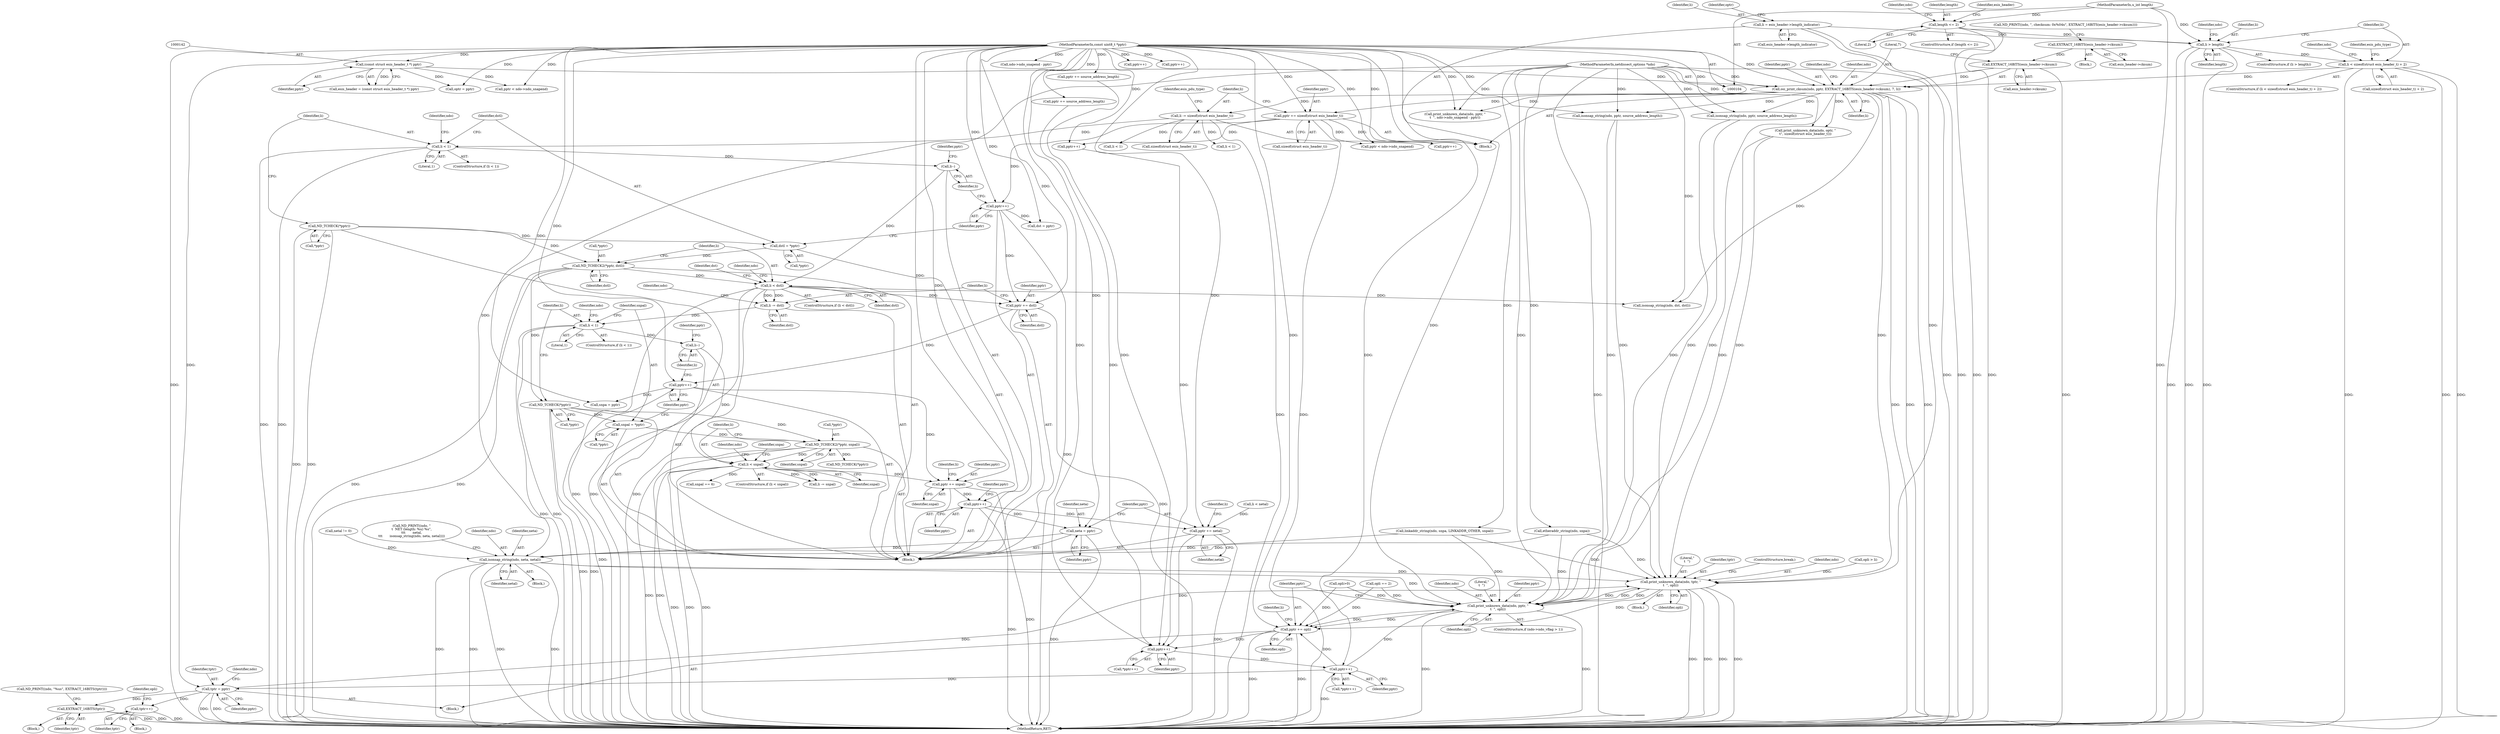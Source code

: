 digraph "0_tcpdump_c177cb3800a9a68d79b2812f0ffcb9479abd6eb8@pointer" {
"1000475" [label="(Call,pptr++)"];
"1000452" [label="(Call,pptr += snpal)"];
"1000440" [label="(Call,li < snpal)"];
"1000433" [label="(Call,li--)"];
"1000418" [label="(Call,li < 1)"];
"1000402" [label="(Call,li -= dstl)"];
"1000387" [label="(Call,li < dstl)"];
"1000380" [label="(Call,li--)"];
"1000365" [label="(Call,li < 1)"];
"1000346" [label="(Call,li -= sizeof(struct esis_header_t))"];
"1000310" [label="(Call,osi_print_cksum(ndo, pptr, EXTRACT_16BITS(esis_header->cksum), 7, li))"];
"1000105" [label="(MethodParameterIn,netdissect_options *ndo)"];
"1000106" [label="(MethodParameterIn,const uint8_t *pptr)"];
"1000141" [label="(Call,(const struct esis_header_t *) pptr)"];
"1000313" [label="(Call,EXTRACT_16BITS(esis_header->cksum))"];
"1000306" [label="(Call,EXTRACT_16BITS(esis_header->cksum))"];
"1000202" [label="(Call,li < sizeof(struct esis_header_t) + 2)"];
"1000188" [label="(Call,li > length)"];
"1000147" [label="(Call,li = esis_header->length_indicator)"];
"1000125" [label="(Call,length <= 2)"];
"1000107" [label="(MethodParameterIn,u_int length)"];
"1000382" [label="(Call,ND_TCHECK2(*pptr, dstl))"];
"1000361" [label="(Call,ND_TCHECK(*pptr))"];
"1000374" [label="(Call,dstl = *pptr)"];
"1000435" [label="(Call,ND_TCHECK2(*pptr, snpal))"];
"1000414" [label="(Call,ND_TCHECK(*pptr))"];
"1000427" [label="(Call,snpal = *pptr)"];
"1000431" [label="(Call,pptr++)"];
"1000399" [label="(Call,pptr += dstl)"];
"1000378" [label="(Call,pptr++)"];
"1000342" [label="(Call,pptr += sizeof(struct esis_header_t))"];
"1000491" [label="(Call,neta = pptr)"];
"1000538" [label="(Call,isonsap_string(ndo, neta, netal))"];
"1000843" [label="(Call,print_unknown_data(ndo, tptr, \"\n\t  \", opli))"];
"1000855" [label="(Call,print_unknown_data(ndo, pptr, \"\n\t  \", opli))"];
"1000860" [label="(Call,pptr += opli)"];
"1000735" [label="(Call,pptr++)"];
"1000740" [label="(Call,pptr++)"];
"1000760" [label="(Call,tptr = pptr)"];
"1000794" [label="(Call,EXTRACT_16BITS(tptr))"];
"1000832" [label="(Call,tptr++)"];
"1000494" [label="(Call,pptr += netal)"];
"1000449" [label="(Call,snpa = pptr)"];
"1000736" [label="(Identifier,pptr)"];
"1000143" [label="(Identifier,pptr)"];
"1000491" [label="(Call,neta = pptr)"];
"1000789" [label="(Call,ND_PRINT((ndo, \"%us\", EXTRACT_16BITS(tptr))))"];
"1000141" [label="(Call,(const struct esis_header_t *) pptr)"];
"1000441" [label="(Identifier,li)"];
"1000454" [label="(Identifier,snpal)"];
"1000765" [label="(Identifier,ndo)"];
"1000407" [label="(Identifier,ndo)"];
"1000362" [label="(Call,*pptr)"];
"1000419" [label="(Identifier,li)"];
"1000704" [label="(Call,ndo->ndo_snapend - pptr)"];
"1000194" [label="(Identifier,ndo)"];
"1000140" [label="(Identifier,esis_header)"];
"1000858" [label="(Literal,\"\n\t  \")"];
"1000190" [label="(Identifier,length)"];
"1000431" [label="(Call,pptr++)"];
"1000761" [label="(Identifier,tptr)"];
"1000374" [label="(Call,dstl = *pptr)"];
"1000458" [label="(Call,ND_TCHECK(*pptr))"];
"1000312" [label="(Identifier,pptr)"];
"1000427" [label="(Call,snpal = *pptr)"];
"1000849" [label="(ControlStructure,if (ndo->ndo_vflag > 1))"];
"1000795" [label="(Identifier,tptr)"];
"1000107" [label="(MethodParameterIn,u_int length)"];
"1000203" [label="(Identifier,li)"];
"1000382" [label="(Call,ND_TCHECK2(*pptr, dstl))"];
"1000414" [label="(Call,ND_TCHECK(*pptr))"];
"1000415" [label="(Call,*pptr)"];
"1000511" [label="(Call,etheraddr_string(ndo, snpa))"];
"1000347" [label="(Identifier,li)"];
"1000538" [label="(Call,isonsap_string(ndo, neta, netal))"];
"1000361" [label="(Call,ND_TCHECK(*pptr))"];
"1000376" [label="(Call,*pptr)"];
"1000714" [label="(Block,)"];
"1000453" [label="(Identifier,pptr)"];
"1000403" [label="(Identifier,li)"];
"1000531" [label="(Call,ND_PRINT((ndo, \"\n\t  NET (length: %u) %s\",\n\t\t\t       netal,\n\t\t\t       isonsap_string(ndo, neta, netal))))"];
"1000187" [label="(ControlStructure,if (li > length))"];
"1000336" [label="(Call,print_unknown_data(ndo, optr, \"\n\t\", sizeof(struct esis_header_t)))"];
"1000387" [label="(Call,li < dstl)"];
"1000127" [label="(Literal,2)"];
"1000495" [label="(Identifier,pptr)"];
"1000402" [label="(Call,li -= dstl)"];
"1000424" [label="(Identifier,ndo)"];
"1000351" [label="(Identifier,esis_pdu_type)"];
"1000343" [label="(Identifier,pptr)"];
"1000393" [label="(Identifier,ndo)"];
"1000861" [label="(Identifier,pptr)"];
"1000700" [label="(Call,print_unknown_data(ndo, pptr, \"\n\t  \", ndo->ndo_snapend - pptr))"];
"1000498" [label="(Identifier,li)"];
"1000482" [label="(Call,li < netal)"];
"1000418" [label="(Call,li < 1)"];
"1000622" [label="(Call,pptr += source_address_length)"];
"1000857" [label="(Identifier,pptr)"];
"1000410" [label="(Call,isonsap_string(ndo, dst, dstl))"];
"1000442" [label="(Identifier,snpal)"];
"1000695" [label="(Call,pptr < ndo->ndo_snapend)"];
"1000536" [label="(Block,)"];
"1000548" [label="(Call,li < 1)"];
"1000379" [label="(Identifier,pptr)"];
"1000740" [label="(Call,pptr++)"];
"1000364" [label="(ControlStructure,if (li < 1))"];
"1000522" [label="(Call,linkaddr_string(ndo, snpa, LINKADDR_OTHER, snpal))"];
"1000420" [label="(Literal,1)"];
"1000804" [label="(Call,opli>0)"];
"1000131" [label="(Identifier,ndo)"];
"1000494" [label="(Call,pptr += netal)"];
"1000845" [label="(Identifier,tptr)"];
"1000317" [label="(Literal,7)"];
"1000807" [label="(Block,)"];
"1000385" [label="(Identifier,dstl)"];
"1000304" [label="(Block,)"];
"1000399" [label="(Call,pptr += dstl)"];
"1000735" [label="(Call,pptr++)"];
"1000434" [label="(Identifier,li)"];
"1000862" [label="(Identifier,opli)"];
"1000539" [label="(Identifier,ndo)"];
"1000739" [label="(Call,*pptr++)"];
"1000832" [label="(Call,tptr++)"];
"1000126" [label="(Identifier,length)"];
"1000432" [label="(Identifier,pptr)"];
"1000446" [label="(Identifier,ndo)"];
"1000106" [label="(MethodParameterIn,const uint8_t *pptr)"];
"1000856" [label="(Identifier,ndo)"];
"1000501" [label="(Call,snpal == 6)"];
"1000452" [label="(Call,pptr += snpal)"];
"1000679" [label="(Call,pptr += source_address_length)"];
"1000381" [label="(Identifier,li)"];
"1000148" [label="(Identifier,li)"];
"1000314" [label="(Call,esis_header->cksum)"];
"1000227" [label="(Call,pptr++)"];
"1000386" [label="(ControlStructure,if (li < dstl))"];
"1000389" [label="(Identifier,dstl)"];
"1000847" [label="(Identifier,opli)"];
"1000365" [label="(Call,li < 1)"];
"1000475" [label="(Call,pptr++)"];
"1000540" [label="(Identifier,neta)"];
"1000404" [label="(Identifier,dstl)"];
"1000541" [label="(Identifier,netal)"];
"1000384" [label="(Identifier,pptr)"];
"1000307" [label="(Call,esis_header->cksum)"];
"1000762" [label="(Identifier,pptr)"];
"1000371" [label="(Identifier,ndo)"];
"1000848" [label="(ControlStructure,break;)"];
"1000833" [label="(Identifier,tptr)"];
"1000375" [label="(Identifier,dstl)"];
"1000479" [label="(Identifier,pptr)"];
"1000342" [label="(Call,pptr += sizeof(struct esis_header_t))"];
"1000231" [label="(Identifier,esis_pdu_type)"];
"1000401" [label="(Identifier,dstl)"];
"1000778" [label="(Block,)"];
"1000492" [label="(Identifier,neta)"];
"1000380" [label="(Call,li--)"];
"1000476" [label="(Identifier,pptr)"];
"1000346" [label="(Call,li -= sizeof(struct esis_header_t))"];
"1000378" [label="(Call,pptr++)"];
"1000204" [label="(Call,sizeof(struct esis_header_t) + 2)"];
"1000781" [label="(Call,opli == 2)"];
"1000313" [label="(Call,EXTRACT_16BITS(esis_header->cksum))"];
"1000436" [label="(Call,*pptr)"];
"1000433" [label="(Call,li--)"];
"1000125" [label="(Call,length <= 2)"];
"1000438" [label="(Identifier,snpal)"];
"1000344" [label="(Call,sizeof(struct esis_header_t))"];
"1000189" [label="(Identifier,li)"];
"1000147" [label="(Call,li = esis_header->length_indicator)"];
"1000301" [label="(Call,ND_PRINT((ndo, \", checksum: 0x%04x\", EXTRACT_16BITS(esis_header->cksum))))"];
"1000400" [label="(Identifier,pptr)"];
"1000844" [label="(Identifier,ndo)"];
"1000456" [label="(Identifier,li)"];
"1000792" [label="(Block,)"];
"1000202" [label="(Call,li < sizeof(struct esis_header_t) + 2)"];
"1000201" [label="(ControlStructure,if (li < sizeof(struct esis_header_t) + 2))"];
"1000211" [label="(Identifier,ndo)"];
"1000383" [label="(Call,*pptr)"];
"1000528" [label="(Call,netal != 0)"];
"1000712" [label="(Identifier,li)"];
"1000321" [label="(Identifier,ndo)"];
"1000741" [label="(Identifier,pptr)"];
"1000618" [label="(Call,isonsap_string(ndo, pptr, source_address_length))"];
"1000835" [label="(Identifier,opli)"];
"1000450" [label="(Identifier,snpa)"];
"1000105" [label="(MethodParameterIn,netdissect_options *ndo)"];
"1000437" [label="(Identifier,pptr)"];
"1000318" [label="(Identifier,li)"];
"1000794" [label="(Call,EXTRACT_16BITS(tptr))"];
"1000493" [label="(Identifier,pptr)"];
"1000367" [label="(Literal,1)"];
"1000216" [label="(Call,pptr < ndo->ndo_snapend)"];
"1000139" [label="(Call,esis_header = (const struct esis_header_t *) pptr)"];
"1000153" [label="(Identifier,optr)"];
"1000637" [label="(Call,li < 1)"];
"1000675" [label="(Call,isonsap_string(ndo, pptr, source_address_length))"];
"1000746" [label="(Call,opli > li)"];
"1000859" [label="(Identifier,opli)"];
"1000428" [label="(Identifier,snpal)"];
"1000440" [label="(Call,li < snpal)"];
"1000417" [label="(ControlStructure,if (li < 1))"];
"1000843" [label="(Call,print_unknown_data(ndo, tptr, \"\n\t  \", opli))"];
"1000311" [label="(Identifier,ndo)"];
"1000310" [label="(Call,osi_print_cksum(ndo, pptr, EXTRACT_16BITS(esis_header->cksum), 7, li))"];
"1000397" [label="(Identifier,dst)"];
"1000561" [label="(Call,pptr++)"];
"1000435" [label="(Call,ND_TCHECK2(*pptr, snpal))"];
"1000152" [label="(Call,optr = pptr)"];
"1000455" [label="(Call,li -= snpal)"];
"1000593" [label="(Call,pptr++)"];
"1000388" [label="(Identifier,li)"];
"1000760" [label="(Call,tptr = pptr)"];
"1000396" [label="(Call,dst = pptr)"];
"1000429" [label="(Call,*pptr)"];
"1000846" [label="(Literal,\"\n\t  \")"];
"1000734" [label="(Call,*pptr++)"];
"1000108" [label="(Block,)"];
"1000149" [label="(Call,esis_header->length_indicator)"];
"1000860" [label="(Call,pptr += opli)"];
"1000348" [label="(Call,sizeof(struct esis_header_t))"];
"1000124" [label="(ControlStructure,if (length <= 2))"];
"1000650" [label="(Call,pptr++)"];
"1000306" [label="(Call,EXTRACT_16BITS(esis_header->cksum))"];
"1000865" [label="(MethodReturn,RET)"];
"1000188" [label="(Call,li > length)"];
"1000855" [label="(Call,print_unknown_data(ndo, pptr, \"\n\t  \", opli))"];
"1000354" [label="(Block,)"];
"1000439" [label="(ControlStructure,if (li < snpal))"];
"1000496" [label="(Identifier,netal)"];
"1000366" [label="(Identifier,li)"];
"1000475" -> "1000354"  [label="AST: "];
"1000475" -> "1000476"  [label="CFG: "];
"1000476" -> "1000475"  [label="AST: "];
"1000479" -> "1000475"  [label="CFG: "];
"1000475" -> "1000865"  [label="DDG: "];
"1000452" -> "1000475"  [label="DDG: "];
"1000106" -> "1000475"  [label="DDG: "];
"1000475" -> "1000491"  [label="DDG: "];
"1000475" -> "1000494"  [label="DDG: "];
"1000452" -> "1000354"  [label="AST: "];
"1000452" -> "1000454"  [label="CFG: "];
"1000453" -> "1000452"  [label="AST: "];
"1000454" -> "1000452"  [label="AST: "];
"1000456" -> "1000452"  [label="CFG: "];
"1000452" -> "1000865"  [label="DDG: "];
"1000440" -> "1000452"  [label="DDG: "];
"1000106" -> "1000452"  [label="DDG: "];
"1000431" -> "1000452"  [label="DDG: "];
"1000440" -> "1000439"  [label="AST: "];
"1000440" -> "1000442"  [label="CFG: "];
"1000441" -> "1000440"  [label="AST: "];
"1000442" -> "1000440"  [label="AST: "];
"1000446" -> "1000440"  [label="CFG: "];
"1000450" -> "1000440"  [label="CFG: "];
"1000440" -> "1000865"  [label="DDG: "];
"1000440" -> "1000865"  [label="DDG: "];
"1000440" -> "1000865"  [label="DDG: "];
"1000433" -> "1000440"  [label="DDG: "];
"1000435" -> "1000440"  [label="DDG: "];
"1000440" -> "1000455"  [label="DDG: "];
"1000440" -> "1000455"  [label="DDG: "];
"1000440" -> "1000501"  [label="DDG: "];
"1000433" -> "1000354"  [label="AST: "];
"1000433" -> "1000434"  [label="CFG: "];
"1000434" -> "1000433"  [label="AST: "];
"1000437" -> "1000433"  [label="CFG: "];
"1000418" -> "1000433"  [label="DDG: "];
"1000418" -> "1000417"  [label="AST: "];
"1000418" -> "1000420"  [label="CFG: "];
"1000419" -> "1000418"  [label="AST: "];
"1000420" -> "1000418"  [label="AST: "];
"1000424" -> "1000418"  [label="CFG: "];
"1000428" -> "1000418"  [label="CFG: "];
"1000418" -> "1000865"  [label="DDG: "];
"1000418" -> "1000865"  [label="DDG: "];
"1000402" -> "1000418"  [label="DDG: "];
"1000402" -> "1000354"  [label="AST: "];
"1000402" -> "1000404"  [label="CFG: "];
"1000403" -> "1000402"  [label="AST: "];
"1000404" -> "1000402"  [label="AST: "];
"1000407" -> "1000402"  [label="CFG: "];
"1000387" -> "1000402"  [label="DDG: "];
"1000387" -> "1000402"  [label="DDG: "];
"1000387" -> "1000386"  [label="AST: "];
"1000387" -> "1000389"  [label="CFG: "];
"1000388" -> "1000387"  [label="AST: "];
"1000389" -> "1000387"  [label="AST: "];
"1000393" -> "1000387"  [label="CFG: "];
"1000397" -> "1000387"  [label="CFG: "];
"1000387" -> "1000865"  [label="DDG: "];
"1000387" -> "1000865"  [label="DDG: "];
"1000387" -> "1000865"  [label="DDG: "];
"1000380" -> "1000387"  [label="DDG: "];
"1000382" -> "1000387"  [label="DDG: "];
"1000387" -> "1000399"  [label="DDG: "];
"1000387" -> "1000410"  [label="DDG: "];
"1000380" -> "1000354"  [label="AST: "];
"1000380" -> "1000381"  [label="CFG: "];
"1000381" -> "1000380"  [label="AST: "];
"1000384" -> "1000380"  [label="CFG: "];
"1000365" -> "1000380"  [label="DDG: "];
"1000365" -> "1000364"  [label="AST: "];
"1000365" -> "1000367"  [label="CFG: "];
"1000366" -> "1000365"  [label="AST: "];
"1000367" -> "1000365"  [label="AST: "];
"1000371" -> "1000365"  [label="CFG: "];
"1000375" -> "1000365"  [label="CFG: "];
"1000365" -> "1000865"  [label="DDG: "];
"1000365" -> "1000865"  [label="DDG: "];
"1000346" -> "1000365"  [label="DDG: "];
"1000346" -> "1000108"  [label="AST: "];
"1000346" -> "1000348"  [label="CFG: "];
"1000347" -> "1000346"  [label="AST: "];
"1000348" -> "1000346"  [label="AST: "];
"1000351" -> "1000346"  [label="CFG: "];
"1000346" -> "1000865"  [label="DDG: "];
"1000310" -> "1000346"  [label="DDG: "];
"1000346" -> "1000548"  [label="DDG: "];
"1000346" -> "1000637"  [label="DDG: "];
"1000310" -> "1000108"  [label="AST: "];
"1000310" -> "1000318"  [label="CFG: "];
"1000311" -> "1000310"  [label="AST: "];
"1000312" -> "1000310"  [label="AST: "];
"1000313" -> "1000310"  [label="AST: "];
"1000317" -> "1000310"  [label="AST: "];
"1000318" -> "1000310"  [label="AST: "];
"1000321" -> "1000310"  [label="CFG: "];
"1000310" -> "1000865"  [label="DDG: "];
"1000310" -> "1000865"  [label="DDG: "];
"1000310" -> "1000865"  [label="DDG: "];
"1000105" -> "1000310"  [label="DDG: "];
"1000106" -> "1000310"  [label="DDG: "];
"1000141" -> "1000310"  [label="DDG: "];
"1000313" -> "1000310"  [label="DDG: "];
"1000202" -> "1000310"  [label="DDG: "];
"1000310" -> "1000336"  [label="DDG: "];
"1000310" -> "1000342"  [label="DDG: "];
"1000310" -> "1000410"  [label="DDG: "];
"1000310" -> "1000618"  [label="DDG: "];
"1000310" -> "1000675"  [label="DDG: "];
"1000310" -> "1000700"  [label="DDG: "];
"1000310" -> "1000843"  [label="DDG: "];
"1000310" -> "1000855"  [label="DDG: "];
"1000105" -> "1000104"  [label="AST: "];
"1000105" -> "1000865"  [label="DDG: "];
"1000105" -> "1000336"  [label="DDG: "];
"1000105" -> "1000410"  [label="DDG: "];
"1000105" -> "1000511"  [label="DDG: "];
"1000105" -> "1000522"  [label="DDG: "];
"1000105" -> "1000538"  [label="DDG: "];
"1000105" -> "1000618"  [label="DDG: "];
"1000105" -> "1000675"  [label="DDG: "];
"1000105" -> "1000700"  [label="DDG: "];
"1000105" -> "1000843"  [label="DDG: "];
"1000105" -> "1000855"  [label="DDG: "];
"1000106" -> "1000104"  [label="AST: "];
"1000106" -> "1000865"  [label="DDG: "];
"1000106" -> "1000141"  [label="DDG: "];
"1000106" -> "1000152"  [label="DDG: "];
"1000106" -> "1000216"  [label="DDG: "];
"1000106" -> "1000227"  [label="DDG: "];
"1000106" -> "1000342"  [label="DDG: "];
"1000106" -> "1000378"  [label="DDG: "];
"1000106" -> "1000396"  [label="DDG: "];
"1000106" -> "1000399"  [label="DDG: "];
"1000106" -> "1000431"  [label="DDG: "];
"1000106" -> "1000449"  [label="DDG: "];
"1000106" -> "1000491"  [label="DDG: "];
"1000106" -> "1000494"  [label="DDG: "];
"1000106" -> "1000561"  [label="DDG: "];
"1000106" -> "1000593"  [label="DDG: "];
"1000106" -> "1000618"  [label="DDG: "];
"1000106" -> "1000622"  [label="DDG: "];
"1000106" -> "1000650"  [label="DDG: "];
"1000106" -> "1000675"  [label="DDG: "];
"1000106" -> "1000679"  [label="DDG: "];
"1000106" -> "1000695"  [label="DDG: "];
"1000106" -> "1000700"  [label="DDG: "];
"1000106" -> "1000704"  [label="DDG: "];
"1000106" -> "1000735"  [label="DDG: "];
"1000106" -> "1000740"  [label="DDG: "];
"1000106" -> "1000760"  [label="DDG: "];
"1000106" -> "1000855"  [label="DDG: "];
"1000106" -> "1000860"  [label="DDG: "];
"1000141" -> "1000139"  [label="AST: "];
"1000141" -> "1000143"  [label="CFG: "];
"1000142" -> "1000141"  [label="AST: "];
"1000143" -> "1000141"  [label="AST: "];
"1000139" -> "1000141"  [label="CFG: "];
"1000141" -> "1000139"  [label="DDG: "];
"1000141" -> "1000152"  [label="DDG: "];
"1000141" -> "1000216"  [label="DDG: "];
"1000313" -> "1000314"  [label="CFG: "];
"1000314" -> "1000313"  [label="AST: "];
"1000317" -> "1000313"  [label="CFG: "];
"1000313" -> "1000865"  [label="DDG: "];
"1000306" -> "1000313"  [label="DDG: "];
"1000306" -> "1000304"  [label="AST: "];
"1000306" -> "1000307"  [label="CFG: "];
"1000307" -> "1000306"  [label="AST: "];
"1000301" -> "1000306"  [label="CFG: "];
"1000202" -> "1000201"  [label="AST: "];
"1000202" -> "1000204"  [label="CFG: "];
"1000203" -> "1000202"  [label="AST: "];
"1000204" -> "1000202"  [label="AST: "];
"1000211" -> "1000202"  [label="CFG: "];
"1000231" -> "1000202"  [label="CFG: "];
"1000202" -> "1000865"  [label="DDG: "];
"1000202" -> "1000865"  [label="DDG: "];
"1000202" -> "1000865"  [label="DDG: "];
"1000188" -> "1000202"  [label="DDG: "];
"1000188" -> "1000187"  [label="AST: "];
"1000188" -> "1000190"  [label="CFG: "];
"1000189" -> "1000188"  [label="AST: "];
"1000190" -> "1000188"  [label="AST: "];
"1000194" -> "1000188"  [label="CFG: "];
"1000203" -> "1000188"  [label="CFG: "];
"1000188" -> "1000865"  [label="DDG: "];
"1000188" -> "1000865"  [label="DDG: "];
"1000188" -> "1000865"  [label="DDG: "];
"1000147" -> "1000188"  [label="DDG: "];
"1000125" -> "1000188"  [label="DDG: "];
"1000107" -> "1000188"  [label="DDG: "];
"1000147" -> "1000108"  [label="AST: "];
"1000147" -> "1000149"  [label="CFG: "];
"1000148" -> "1000147"  [label="AST: "];
"1000149" -> "1000147"  [label="AST: "];
"1000153" -> "1000147"  [label="CFG: "];
"1000147" -> "1000865"  [label="DDG: "];
"1000147" -> "1000865"  [label="DDG: "];
"1000125" -> "1000124"  [label="AST: "];
"1000125" -> "1000127"  [label="CFG: "];
"1000126" -> "1000125"  [label="AST: "];
"1000127" -> "1000125"  [label="AST: "];
"1000131" -> "1000125"  [label="CFG: "];
"1000140" -> "1000125"  [label="CFG: "];
"1000125" -> "1000865"  [label="DDG: "];
"1000125" -> "1000865"  [label="DDG: "];
"1000107" -> "1000125"  [label="DDG: "];
"1000107" -> "1000104"  [label="AST: "];
"1000107" -> "1000865"  [label="DDG: "];
"1000382" -> "1000354"  [label="AST: "];
"1000382" -> "1000385"  [label="CFG: "];
"1000383" -> "1000382"  [label="AST: "];
"1000385" -> "1000382"  [label="AST: "];
"1000388" -> "1000382"  [label="CFG: "];
"1000382" -> "1000865"  [label="DDG: "];
"1000382" -> "1000865"  [label="DDG: "];
"1000361" -> "1000382"  [label="DDG: "];
"1000374" -> "1000382"  [label="DDG: "];
"1000382" -> "1000414"  [label="DDG: "];
"1000361" -> "1000354"  [label="AST: "];
"1000361" -> "1000362"  [label="CFG: "];
"1000362" -> "1000361"  [label="AST: "];
"1000366" -> "1000361"  [label="CFG: "];
"1000361" -> "1000865"  [label="DDG: "];
"1000361" -> "1000865"  [label="DDG: "];
"1000361" -> "1000374"  [label="DDG: "];
"1000374" -> "1000354"  [label="AST: "];
"1000374" -> "1000376"  [label="CFG: "];
"1000375" -> "1000374"  [label="AST: "];
"1000376" -> "1000374"  [label="AST: "];
"1000379" -> "1000374"  [label="CFG: "];
"1000435" -> "1000354"  [label="AST: "];
"1000435" -> "1000438"  [label="CFG: "];
"1000436" -> "1000435"  [label="AST: "];
"1000438" -> "1000435"  [label="AST: "];
"1000441" -> "1000435"  [label="CFG: "];
"1000435" -> "1000865"  [label="DDG: "];
"1000435" -> "1000865"  [label="DDG: "];
"1000414" -> "1000435"  [label="DDG: "];
"1000427" -> "1000435"  [label="DDG: "];
"1000435" -> "1000458"  [label="DDG: "];
"1000414" -> "1000354"  [label="AST: "];
"1000414" -> "1000415"  [label="CFG: "];
"1000415" -> "1000414"  [label="AST: "];
"1000419" -> "1000414"  [label="CFG: "];
"1000414" -> "1000865"  [label="DDG: "];
"1000414" -> "1000865"  [label="DDG: "];
"1000414" -> "1000427"  [label="DDG: "];
"1000427" -> "1000354"  [label="AST: "];
"1000427" -> "1000429"  [label="CFG: "];
"1000428" -> "1000427"  [label="AST: "];
"1000429" -> "1000427"  [label="AST: "];
"1000432" -> "1000427"  [label="CFG: "];
"1000431" -> "1000354"  [label="AST: "];
"1000431" -> "1000432"  [label="CFG: "];
"1000432" -> "1000431"  [label="AST: "];
"1000434" -> "1000431"  [label="CFG: "];
"1000431" -> "1000865"  [label="DDG: "];
"1000399" -> "1000431"  [label="DDG: "];
"1000431" -> "1000449"  [label="DDG: "];
"1000399" -> "1000354"  [label="AST: "];
"1000399" -> "1000401"  [label="CFG: "];
"1000400" -> "1000399"  [label="AST: "];
"1000401" -> "1000399"  [label="AST: "];
"1000403" -> "1000399"  [label="CFG: "];
"1000399" -> "1000865"  [label="DDG: "];
"1000378" -> "1000399"  [label="DDG: "];
"1000378" -> "1000354"  [label="AST: "];
"1000378" -> "1000379"  [label="CFG: "];
"1000379" -> "1000378"  [label="AST: "];
"1000381" -> "1000378"  [label="CFG: "];
"1000378" -> "1000865"  [label="DDG: "];
"1000342" -> "1000378"  [label="DDG: "];
"1000378" -> "1000396"  [label="DDG: "];
"1000342" -> "1000108"  [label="AST: "];
"1000342" -> "1000344"  [label="CFG: "];
"1000343" -> "1000342"  [label="AST: "];
"1000344" -> "1000342"  [label="AST: "];
"1000347" -> "1000342"  [label="CFG: "];
"1000342" -> "1000865"  [label="DDG: "];
"1000342" -> "1000561"  [label="DDG: "];
"1000342" -> "1000650"  [label="DDG: "];
"1000342" -> "1000695"  [label="DDG: "];
"1000491" -> "1000354"  [label="AST: "];
"1000491" -> "1000493"  [label="CFG: "];
"1000492" -> "1000491"  [label="AST: "];
"1000493" -> "1000491"  [label="AST: "];
"1000495" -> "1000491"  [label="CFG: "];
"1000491" -> "1000865"  [label="DDG: "];
"1000491" -> "1000538"  [label="DDG: "];
"1000538" -> "1000536"  [label="AST: "];
"1000538" -> "1000541"  [label="CFG: "];
"1000539" -> "1000538"  [label="AST: "];
"1000540" -> "1000538"  [label="AST: "];
"1000541" -> "1000538"  [label="AST: "];
"1000531" -> "1000538"  [label="CFG: "];
"1000538" -> "1000865"  [label="DDG: "];
"1000538" -> "1000865"  [label="DDG: "];
"1000538" -> "1000865"  [label="DDG: "];
"1000538" -> "1000865"  [label="DDG: "];
"1000522" -> "1000538"  [label="DDG: "];
"1000511" -> "1000538"  [label="DDG: "];
"1000528" -> "1000538"  [label="DDG: "];
"1000538" -> "1000843"  [label="DDG: "];
"1000538" -> "1000855"  [label="DDG: "];
"1000843" -> "1000778"  [label="AST: "];
"1000843" -> "1000847"  [label="CFG: "];
"1000844" -> "1000843"  [label="AST: "];
"1000845" -> "1000843"  [label="AST: "];
"1000846" -> "1000843"  [label="AST: "];
"1000847" -> "1000843"  [label="AST: "];
"1000848" -> "1000843"  [label="CFG: "];
"1000843" -> "1000865"  [label="DDG: "];
"1000843" -> "1000865"  [label="DDG: "];
"1000843" -> "1000865"  [label="DDG: "];
"1000843" -> "1000865"  [label="DDG: "];
"1000675" -> "1000843"  [label="DDG: "];
"1000855" -> "1000843"  [label="DDG: "];
"1000336" -> "1000843"  [label="DDG: "];
"1000522" -> "1000843"  [label="DDG: "];
"1000618" -> "1000843"  [label="DDG: "];
"1000511" -> "1000843"  [label="DDG: "];
"1000760" -> "1000843"  [label="DDG: "];
"1000746" -> "1000843"  [label="DDG: "];
"1000843" -> "1000855"  [label="DDG: "];
"1000843" -> "1000855"  [label="DDG: "];
"1000843" -> "1000860"  [label="DDG: "];
"1000855" -> "1000849"  [label="AST: "];
"1000855" -> "1000859"  [label="CFG: "];
"1000856" -> "1000855"  [label="AST: "];
"1000857" -> "1000855"  [label="AST: "];
"1000858" -> "1000855"  [label="AST: "];
"1000859" -> "1000855"  [label="AST: "];
"1000861" -> "1000855"  [label="CFG: "];
"1000855" -> "1000865"  [label="DDG: "];
"1000855" -> "1000865"  [label="DDG: "];
"1000675" -> "1000855"  [label="DDG: "];
"1000336" -> "1000855"  [label="DDG: "];
"1000522" -> "1000855"  [label="DDG: "];
"1000618" -> "1000855"  [label="DDG: "];
"1000511" -> "1000855"  [label="DDG: "];
"1000740" -> "1000855"  [label="DDG: "];
"1000804" -> "1000855"  [label="DDG: "];
"1000781" -> "1000855"  [label="DDG: "];
"1000855" -> "1000860"  [label="DDG: "];
"1000855" -> "1000860"  [label="DDG: "];
"1000860" -> "1000714"  [label="AST: "];
"1000860" -> "1000862"  [label="CFG: "];
"1000861" -> "1000860"  [label="AST: "];
"1000862" -> "1000860"  [label="AST: "];
"1000712" -> "1000860"  [label="CFG: "];
"1000860" -> "1000865"  [label="DDG: "];
"1000860" -> "1000865"  [label="DDG: "];
"1000860" -> "1000735"  [label="DDG: "];
"1000804" -> "1000860"  [label="DDG: "];
"1000781" -> "1000860"  [label="DDG: "];
"1000740" -> "1000860"  [label="DDG: "];
"1000735" -> "1000734"  [label="AST: "];
"1000735" -> "1000736"  [label="CFG: "];
"1000736" -> "1000735"  [label="AST: "];
"1000734" -> "1000735"  [label="CFG: "];
"1000622" -> "1000735"  [label="DDG: "];
"1000561" -> "1000735"  [label="DDG: "];
"1000679" -> "1000735"  [label="DDG: "];
"1000494" -> "1000735"  [label="DDG: "];
"1000735" -> "1000740"  [label="DDG: "];
"1000740" -> "1000739"  [label="AST: "];
"1000740" -> "1000741"  [label="CFG: "];
"1000741" -> "1000740"  [label="AST: "];
"1000739" -> "1000740"  [label="CFG: "];
"1000740" -> "1000865"  [label="DDG: "];
"1000740" -> "1000760"  [label="DDG: "];
"1000760" -> "1000714"  [label="AST: "];
"1000760" -> "1000762"  [label="CFG: "];
"1000761" -> "1000760"  [label="AST: "];
"1000762" -> "1000760"  [label="AST: "];
"1000765" -> "1000760"  [label="CFG: "];
"1000760" -> "1000865"  [label="DDG: "];
"1000760" -> "1000865"  [label="DDG: "];
"1000760" -> "1000794"  [label="DDG: "];
"1000760" -> "1000832"  [label="DDG: "];
"1000794" -> "1000792"  [label="AST: "];
"1000794" -> "1000795"  [label="CFG: "];
"1000795" -> "1000794"  [label="AST: "];
"1000789" -> "1000794"  [label="CFG: "];
"1000794" -> "1000865"  [label="DDG: "];
"1000794" -> "1000865"  [label="DDG: "];
"1000832" -> "1000807"  [label="AST: "];
"1000832" -> "1000833"  [label="CFG: "];
"1000833" -> "1000832"  [label="AST: "];
"1000835" -> "1000832"  [label="CFG: "];
"1000832" -> "1000865"  [label="DDG: "];
"1000494" -> "1000354"  [label="AST: "];
"1000494" -> "1000496"  [label="CFG: "];
"1000495" -> "1000494"  [label="AST: "];
"1000496" -> "1000494"  [label="AST: "];
"1000498" -> "1000494"  [label="CFG: "];
"1000494" -> "1000865"  [label="DDG: "];
"1000482" -> "1000494"  [label="DDG: "];
}
